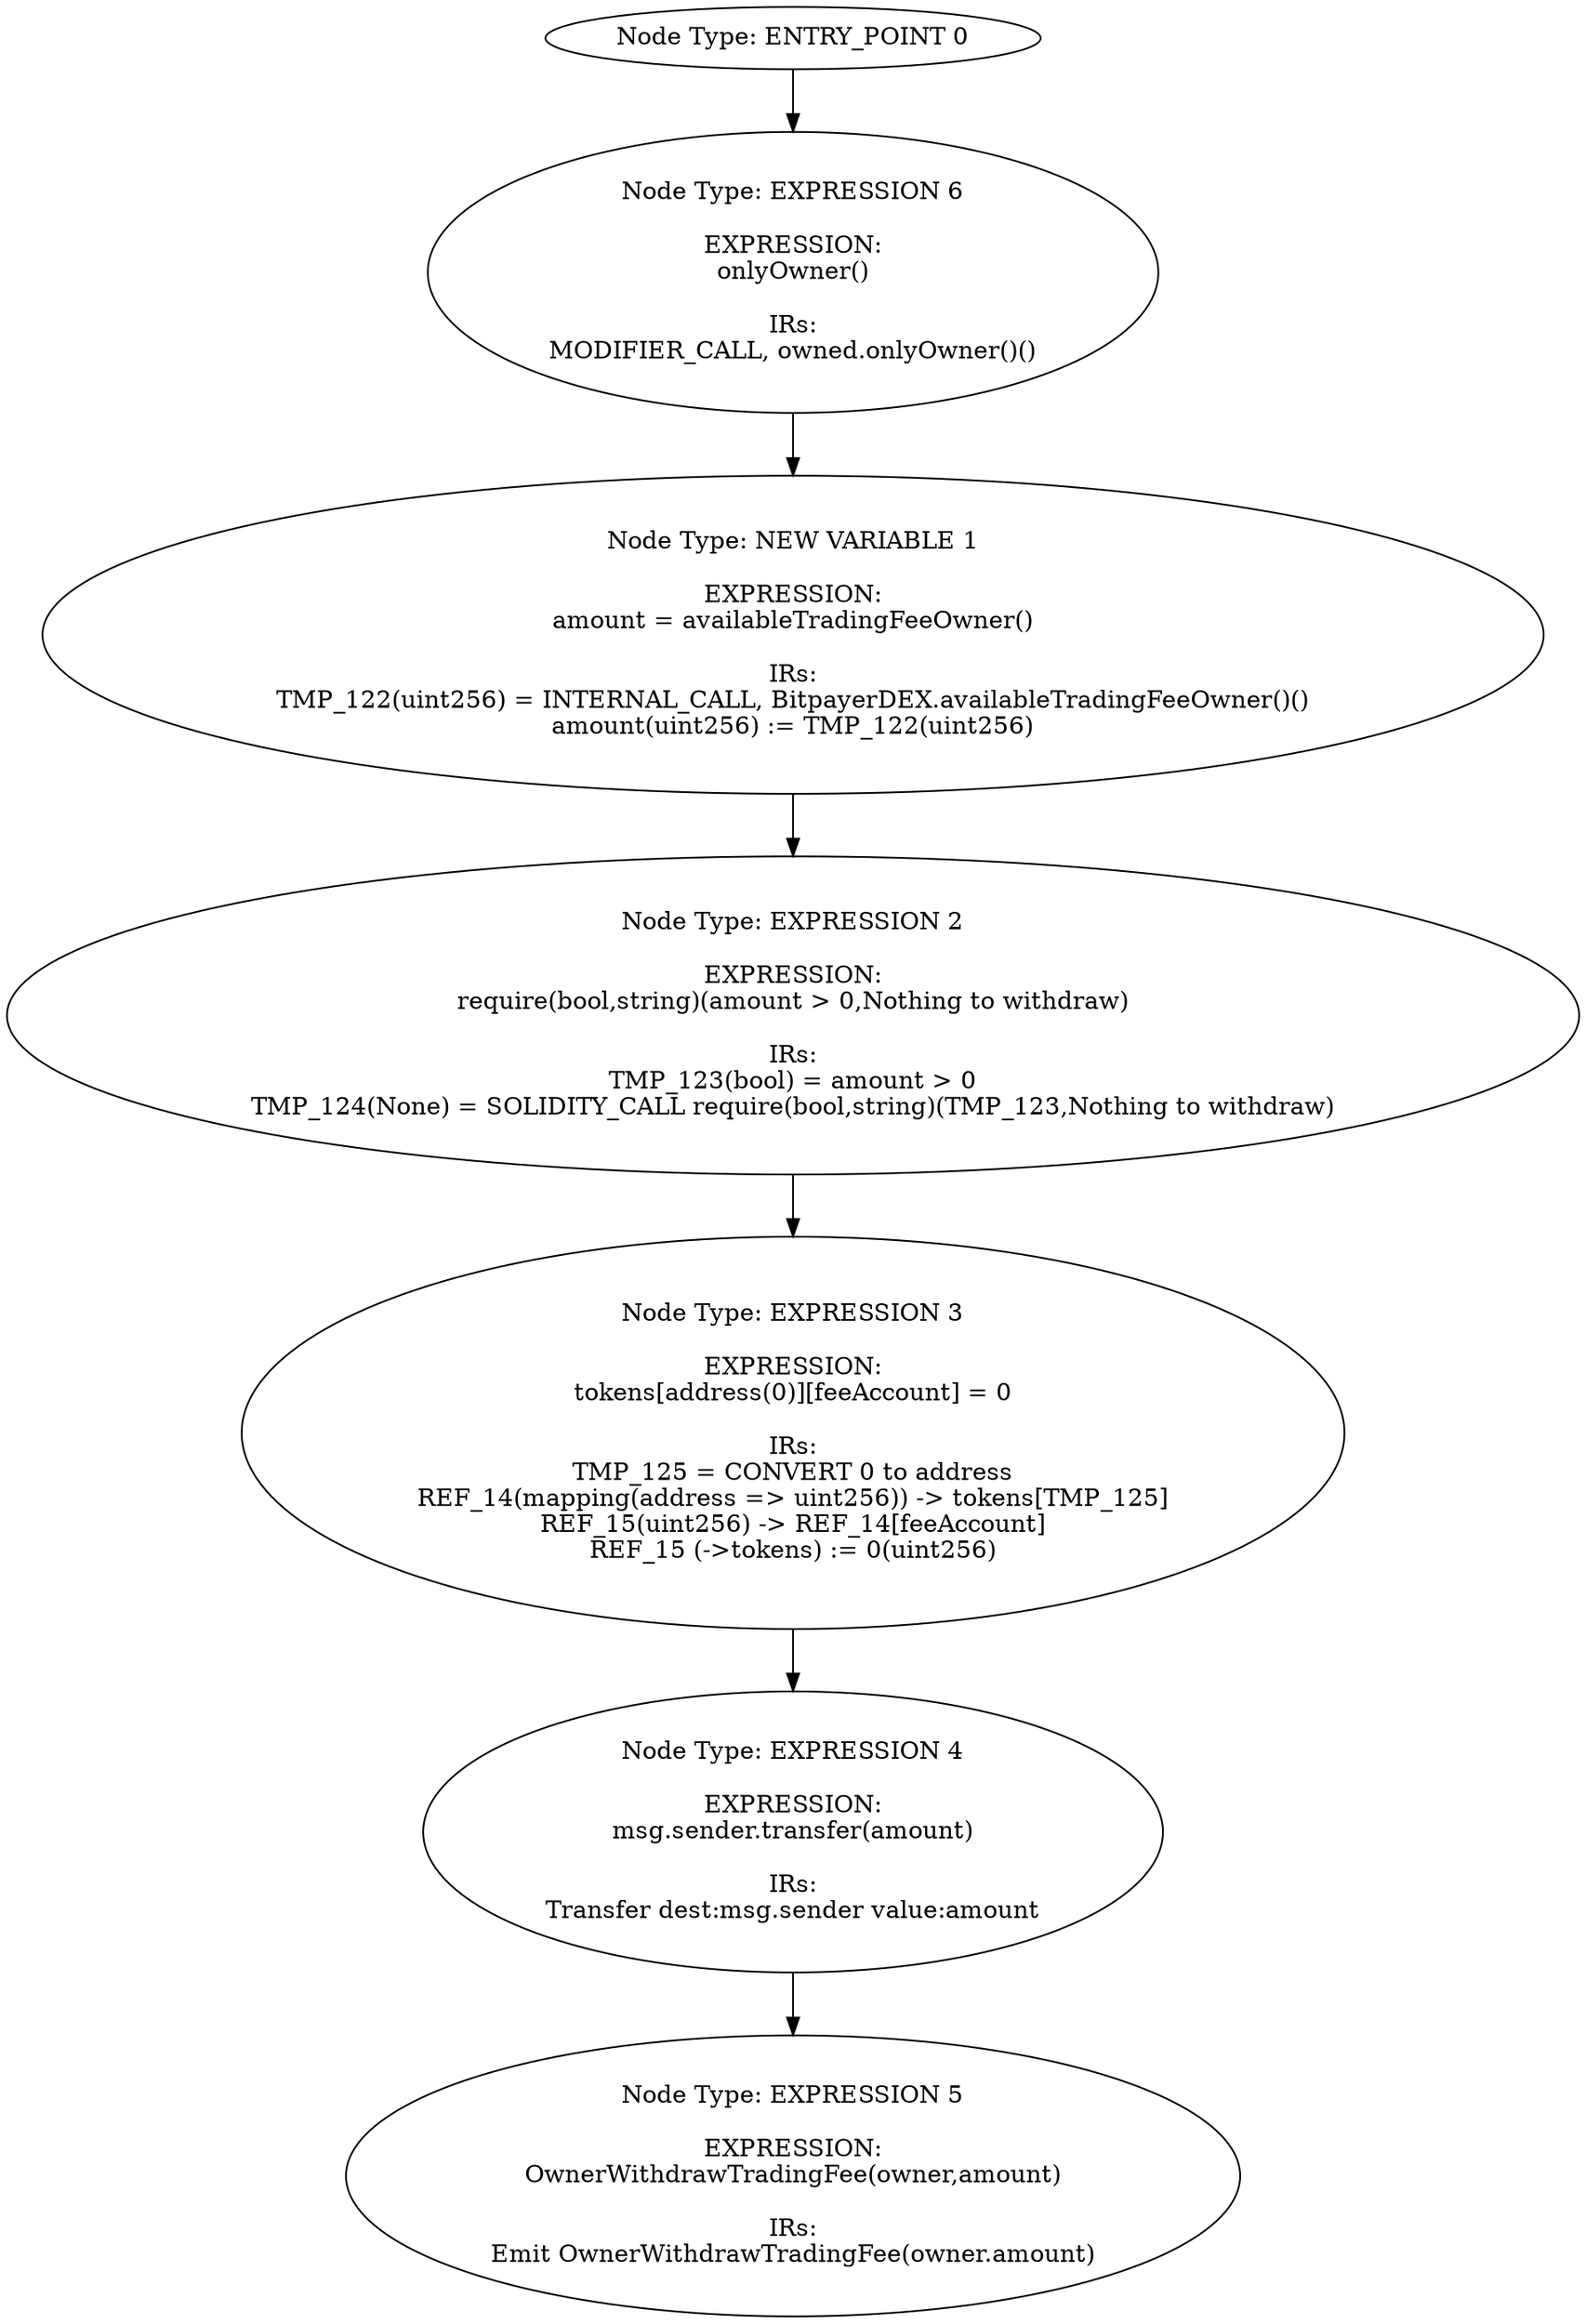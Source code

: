digraph{
0[label="Node Type: ENTRY_POINT 0
"];
0->6;
1[label="Node Type: NEW VARIABLE 1

EXPRESSION:
amount = availableTradingFeeOwner()

IRs:
TMP_122(uint256) = INTERNAL_CALL, BitpayerDEX.availableTradingFeeOwner()()
amount(uint256) := TMP_122(uint256)"];
1->2;
2[label="Node Type: EXPRESSION 2

EXPRESSION:
require(bool,string)(amount > 0,Nothing to withdraw)

IRs:
TMP_123(bool) = amount > 0
TMP_124(None) = SOLIDITY_CALL require(bool,string)(TMP_123,Nothing to withdraw)"];
2->3;
3[label="Node Type: EXPRESSION 3

EXPRESSION:
tokens[address(0)][feeAccount] = 0

IRs:
TMP_125 = CONVERT 0 to address
REF_14(mapping(address => uint256)) -> tokens[TMP_125]
REF_15(uint256) -> REF_14[feeAccount]
REF_15 (->tokens) := 0(uint256)"];
3->4;
4[label="Node Type: EXPRESSION 4

EXPRESSION:
msg.sender.transfer(amount)

IRs:
Transfer dest:msg.sender value:amount"];
4->5;
5[label="Node Type: EXPRESSION 5

EXPRESSION:
OwnerWithdrawTradingFee(owner,amount)

IRs:
Emit OwnerWithdrawTradingFee(owner.amount)"];
6[label="Node Type: EXPRESSION 6

EXPRESSION:
onlyOwner()

IRs:
MODIFIER_CALL, owned.onlyOwner()()"];
6->1;
}

